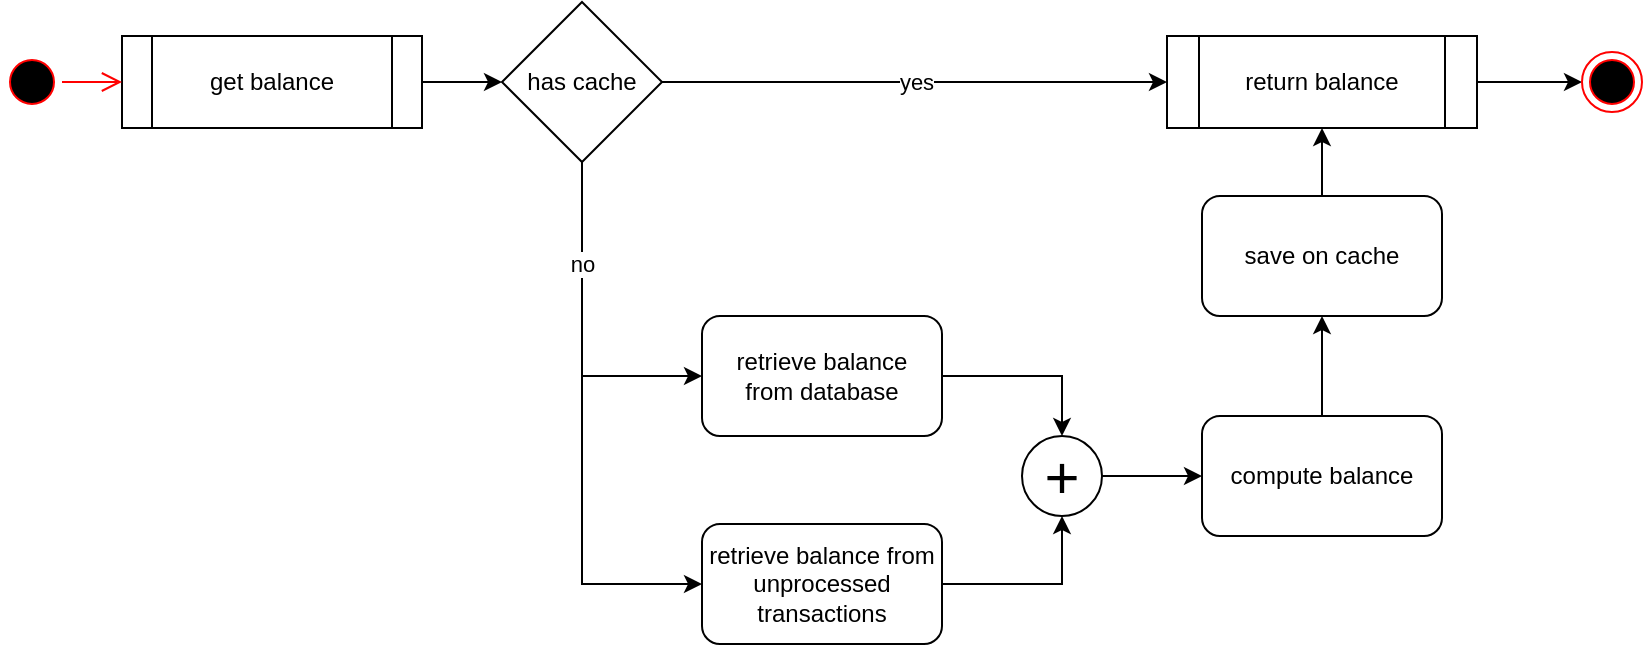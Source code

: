 <mxfile version="21.1.2" type="device">
  <diagram name="Page-1" id="1rixsAQX8yy6chus7Yog">
    <mxGraphModel dx="1418" dy="820" grid="1" gridSize="10" guides="1" tooltips="1" connect="1" arrows="1" fold="1" page="1" pageScale="1" pageWidth="1169" pageHeight="827" math="0" shadow="0">
      <root>
        <mxCell id="0" />
        <mxCell id="1" parent="0" />
        <mxCell id="DTdvVk6uNhRWdhF_IYRA-11" style="edgeStyle=orthogonalEdgeStyle;rounded=0;orthogonalLoop=1;jettySize=auto;html=1;exitX=1;exitY=0.5;exitDx=0;exitDy=0;entryX=0.5;entryY=0;entryDx=0;entryDy=0;" edge="1" parent="1" source="DTdvVk6uNhRWdhF_IYRA-1" target="DTdvVk6uNhRWdhF_IYRA-9">
          <mxGeometry relative="1" as="geometry" />
        </mxCell>
        <mxCell id="DTdvVk6uNhRWdhF_IYRA-1" value="retrieve balance&lt;br&gt;from database" style="rounded=1;whiteSpace=wrap;html=1;" vertex="1" parent="1">
          <mxGeometry x="480" y="300" width="120" height="60" as="geometry" />
        </mxCell>
        <mxCell id="DTdvVk6uNhRWdhF_IYRA-4" style="edgeStyle=orthogonalEdgeStyle;rounded=0;orthogonalLoop=1;jettySize=auto;html=1;exitX=1;exitY=0.5;exitDx=0;exitDy=0;entryX=0;entryY=0.5;entryDx=0;entryDy=0;" edge="1" parent="1" source="DTdvVk6uNhRWdhF_IYRA-2" target="DTdvVk6uNhRWdhF_IYRA-3">
          <mxGeometry relative="1" as="geometry" />
        </mxCell>
        <mxCell id="DTdvVk6uNhRWdhF_IYRA-2" value="get balance" style="shape=process;whiteSpace=wrap;html=1;backgroundOutline=1;" vertex="1" parent="1">
          <mxGeometry x="190" y="160" width="150" height="46" as="geometry" />
        </mxCell>
        <mxCell id="DTdvVk6uNhRWdhF_IYRA-7" value="yes" style="edgeStyle=orthogonalEdgeStyle;rounded=0;orthogonalLoop=1;jettySize=auto;html=1;exitX=1;exitY=0.5;exitDx=0;exitDy=0;entryX=0;entryY=0.5;entryDx=0;entryDy=0;" edge="1" parent="1" source="DTdvVk6uNhRWdhF_IYRA-3" target="DTdvVk6uNhRWdhF_IYRA-6">
          <mxGeometry relative="1" as="geometry" />
        </mxCell>
        <mxCell id="DTdvVk6uNhRWdhF_IYRA-15" style="edgeStyle=orthogonalEdgeStyle;rounded=0;orthogonalLoop=1;jettySize=auto;html=1;entryX=0;entryY=0.5;entryDx=0;entryDy=0;" edge="1" parent="1" source="DTdvVk6uNhRWdhF_IYRA-3" target="DTdvVk6uNhRWdhF_IYRA-1">
          <mxGeometry relative="1" as="geometry">
            <Array as="points">
              <mxPoint x="420" y="330" />
            </Array>
          </mxGeometry>
        </mxCell>
        <mxCell id="DTdvVk6uNhRWdhF_IYRA-16" value="no" style="edgeStyle=orthogonalEdgeStyle;rounded=0;orthogonalLoop=1;jettySize=auto;html=1;exitX=0.5;exitY=1;exitDx=0;exitDy=0;entryX=0;entryY=0.5;entryDx=0;entryDy=0;" edge="1" parent="1" source="DTdvVk6uNhRWdhF_IYRA-3" target="DTdvVk6uNhRWdhF_IYRA-8">
          <mxGeometry x="-0.625" relative="1" as="geometry">
            <mxPoint as="offset" />
          </mxGeometry>
        </mxCell>
        <mxCell id="DTdvVk6uNhRWdhF_IYRA-3" value="has cache" style="rhombus;whiteSpace=wrap;html=1;" vertex="1" parent="1">
          <mxGeometry x="380" y="143" width="80" height="80" as="geometry" />
        </mxCell>
        <mxCell id="DTdvVk6uNhRWdhF_IYRA-26" style="edgeStyle=orthogonalEdgeStyle;rounded=0;orthogonalLoop=1;jettySize=auto;html=1;exitX=1;exitY=0.5;exitDx=0;exitDy=0;entryX=0;entryY=0.5;entryDx=0;entryDy=0;" edge="1" parent="1" source="DTdvVk6uNhRWdhF_IYRA-6" target="DTdvVk6uNhRWdhF_IYRA-23">
          <mxGeometry relative="1" as="geometry" />
        </mxCell>
        <mxCell id="DTdvVk6uNhRWdhF_IYRA-6" value="return balance" style="shape=process;whiteSpace=wrap;html=1;backgroundOutline=1;" vertex="1" parent="1">
          <mxGeometry x="712.5" y="160" width="155" height="46" as="geometry" />
        </mxCell>
        <mxCell id="DTdvVk6uNhRWdhF_IYRA-12" style="edgeStyle=orthogonalEdgeStyle;rounded=0;orthogonalLoop=1;jettySize=auto;html=1;exitX=1;exitY=0.5;exitDx=0;exitDy=0;entryX=0.5;entryY=1;entryDx=0;entryDy=0;" edge="1" parent="1" source="DTdvVk6uNhRWdhF_IYRA-8" target="DTdvVk6uNhRWdhF_IYRA-9">
          <mxGeometry relative="1" as="geometry" />
        </mxCell>
        <mxCell id="DTdvVk6uNhRWdhF_IYRA-8" value="retrieve balance from unprocessed transactions" style="rounded=1;whiteSpace=wrap;html=1;" vertex="1" parent="1">
          <mxGeometry x="480" y="404" width="120" height="60" as="geometry" />
        </mxCell>
        <mxCell id="DTdvVk6uNhRWdhF_IYRA-13" style="edgeStyle=orthogonalEdgeStyle;rounded=0;orthogonalLoop=1;jettySize=auto;html=1;exitX=1;exitY=0.5;exitDx=0;exitDy=0;entryX=0;entryY=0.5;entryDx=0;entryDy=0;" edge="1" parent="1" source="DTdvVk6uNhRWdhF_IYRA-9" target="DTdvVk6uNhRWdhF_IYRA-10">
          <mxGeometry relative="1" as="geometry" />
        </mxCell>
        <mxCell id="DTdvVk6uNhRWdhF_IYRA-9" value="&lt;font style=&quot;font-size: 30px;&quot;&gt;+&lt;/font&gt;" style="ellipse;whiteSpace=wrap;html=1;aspect=fixed;" vertex="1" parent="1">
          <mxGeometry x="640" y="360" width="40" height="40" as="geometry" />
        </mxCell>
        <mxCell id="DTdvVk6uNhRWdhF_IYRA-18" style="edgeStyle=orthogonalEdgeStyle;rounded=0;orthogonalLoop=1;jettySize=auto;html=1;exitX=0.5;exitY=0;exitDx=0;exitDy=0;entryX=0.5;entryY=1;entryDx=0;entryDy=0;" edge="1" parent="1" source="DTdvVk6uNhRWdhF_IYRA-10" target="DTdvVk6uNhRWdhF_IYRA-17">
          <mxGeometry relative="1" as="geometry" />
        </mxCell>
        <mxCell id="DTdvVk6uNhRWdhF_IYRA-10" value="compute balance" style="rounded=1;whiteSpace=wrap;html=1;" vertex="1" parent="1">
          <mxGeometry x="730" y="350" width="120" height="60" as="geometry" />
        </mxCell>
        <mxCell id="DTdvVk6uNhRWdhF_IYRA-19" style="edgeStyle=orthogonalEdgeStyle;rounded=0;orthogonalLoop=1;jettySize=auto;html=1;exitX=0.5;exitY=0;exitDx=0;exitDy=0;" edge="1" parent="1" source="DTdvVk6uNhRWdhF_IYRA-17" target="DTdvVk6uNhRWdhF_IYRA-6">
          <mxGeometry relative="1" as="geometry" />
        </mxCell>
        <mxCell id="DTdvVk6uNhRWdhF_IYRA-17" value="save on cache" style="rounded=1;whiteSpace=wrap;html=1;" vertex="1" parent="1">
          <mxGeometry x="730" y="240" width="120" height="60" as="geometry" />
        </mxCell>
        <mxCell id="DTdvVk6uNhRWdhF_IYRA-20" value="" style="ellipse;html=1;shape=startState;fillColor=#000000;strokeColor=#ff0000;" vertex="1" parent="1">
          <mxGeometry x="130" y="168" width="30" height="30" as="geometry" />
        </mxCell>
        <mxCell id="DTdvVk6uNhRWdhF_IYRA-21" value="" style="edgeStyle=orthogonalEdgeStyle;html=1;verticalAlign=bottom;endArrow=open;endSize=8;strokeColor=#ff0000;rounded=0;entryX=0;entryY=0.5;entryDx=0;entryDy=0;" edge="1" source="DTdvVk6uNhRWdhF_IYRA-20" parent="1" target="DTdvVk6uNhRWdhF_IYRA-2">
          <mxGeometry relative="1" as="geometry">
            <mxPoint x="155" y="233" as="targetPoint" />
          </mxGeometry>
        </mxCell>
        <mxCell id="DTdvVk6uNhRWdhF_IYRA-23" value="" style="ellipse;html=1;shape=endState;fillColor=#000000;strokeColor=#ff0000;" vertex="1" parent="1">
          <mxGeometry x="920" y="168" width="30" height="30" as="geometry" />
        </mxCell>
      </root>
    </mxGraphModel>
  </diagram>
</mxfile>
